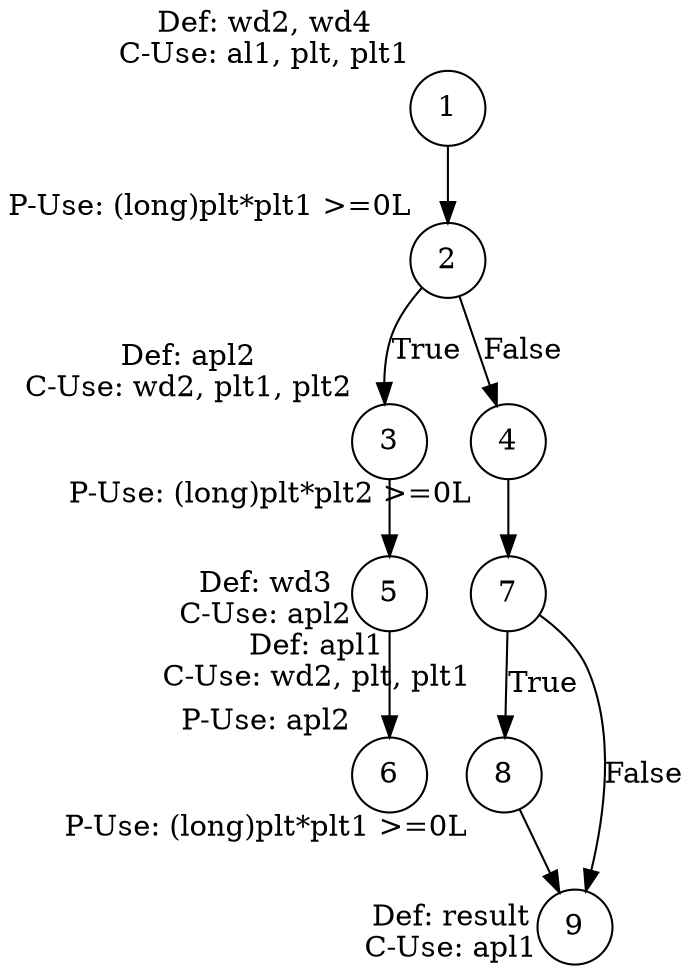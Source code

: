 digraph quantl {
    rankdir=TB;
    node [shape=circle];
    
    1 [label="1", xlabel="Def: wd2, wd4\nC-Use: al1, plt, plt1"];
    2 [label="2", xlabel="P-Use: (long)plt*plt1 >=0L"];
    3 [label="3", xlabel="Def: apl2\nC-Use: wd2, plt1, plt2"];
    4 [label="4", xlabel="P-Use: (long)plt*plt2 >=0L"];
    5 [label="5", xlabel="Def: wd3\nC-Use: apl2"];
    6 [label="6", xlabel="P-Use: apl2"];
    7 [label="7", xlabel="Def: apl1\nC-Use: wd2, plt, plt1"];
    8 [label="8", xlabel="P-Use: (long)plt*plt1 >=0L"];
    9 [label="9", xlabel="Def: result\nC-Use: apl1"];
    
    1 -> 2;
    2 -> 3 [label="True"];
    2 -> 4 [label="False"];
    3 -> 5;
    5 -> 6;
    4 -> 7;
    7 -> 8 [label="True"];
    7 -> 9 [label="False"];
    8 -> 9;
}